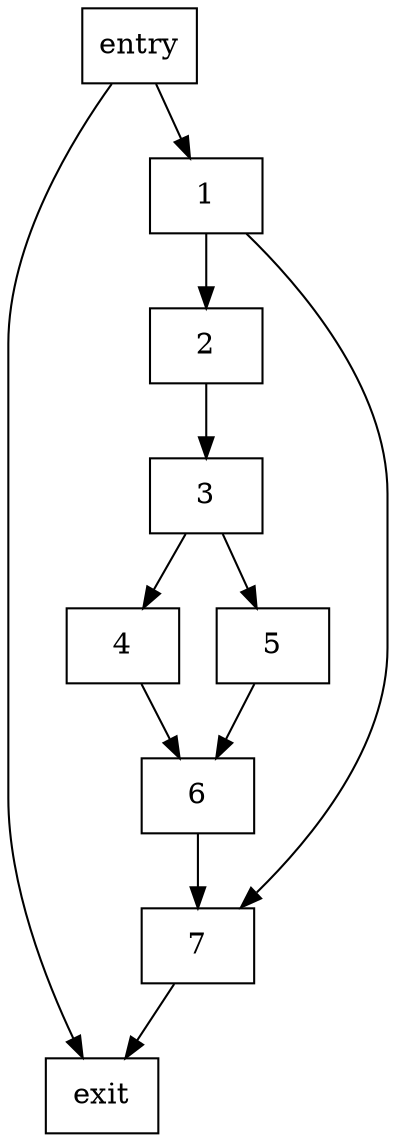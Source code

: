 digraph {
    node[shape=rect]
    entry->exit
    entry->1->2->3->4->6->7
    3->5->6
    1->7->exit
}
